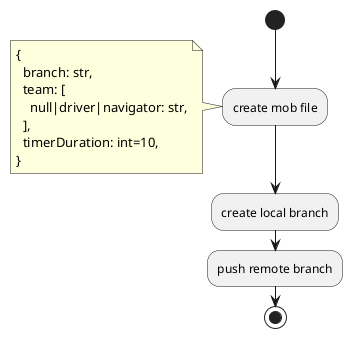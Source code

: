 @startuml
'https://plantuml.com/activity-diagram-beta

start
:create mob file;
note
  {
    branch: str,
    team: [
      null|driver|navigator: str,
    ],
    timerDuration: int=10,
  }
end note

:create local branch;
:push remote branch;
stop
@enduml
